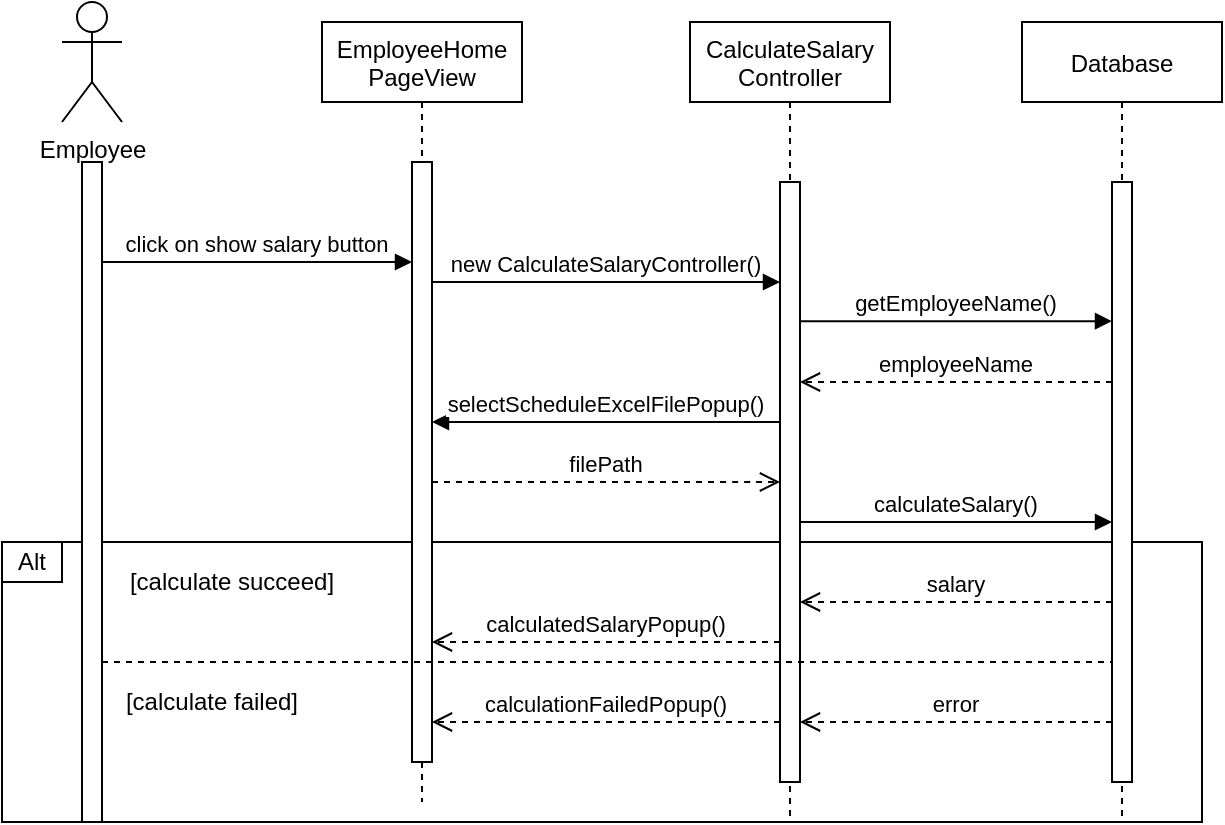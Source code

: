<mxfile version="14.1.8" type="github">
  <diagram id="Pw_FQFGpAdDdGR9PmW3k" name="Page-1">
    <mxGraphModel dx="723" dy="376" grid="1" gridSize="10" guides="1" tooltips="1" connect="1" arrows="1" fold="1" page="1" pageScale="1" pageWidth="827" pageHeight="1169" math="0" shadow="0">
      <root>
        <mxCell id="0" />
        <mxCell id="1" parent="0" />
        <mxCell id="ApNMNNl2spRxYkzGzLZT-29" value="" style="rounded=0;whiteSpace=wrap;html=1;" vertex="1" parent="1">
          <mxGeometry x="20" y="340" width="600" height="140" as="geometry" />
        </mxCell>
        <mxCell id="ApNMNNl2spRxYkzGzLZT-1" value="EmployeeHome&#xa;PageView" style="shape=umlLifeline;perimeter=lifelinePerimeter;container=1;collapsible=0;recursiveResize=0;rounded=0;shadow=0;strokeWidth=1;" vertex="1" parent="1">
          <mxGeometry x="180" y="80" width="100" height="390" as="geometry" />
        </mxCell>
        <mxCell id="ApNMNNl2spRxYkzGzLZT-2" value="" style="points=[];perimeter=orthogonalPerimeter;rounded=0;shadow=0;strokeWidth=1;" vertex="1" parent="ApNMNNl2spRxYkzGzLZT-1">
          <mxGeometry x="45" y="70" width="10" height="300" as="geometry" />
        </mxCell>
        <mxCell id="ApNMNNl2spRxYkzGzLZT-3" value="CalculateSalary&#xa;Controller" style="shape=umlLifeline;perimeter=lifelinePerimeter;container=1;collapsible=0;recursiveResize=0;rounded=0;shadow=0;strokeWidth=1;" vertex="1" parent="1">
          <mxGeometry x="364" y="80" width="100" height="400" as="geometry" />
        </mxCell>
        <mxCell id="ApNMNNl2spRxYkzGzLZT-4" value="" style="points=[];perimeter=orthogonalPerimeter;rounded=0;shadow=0;strokeWidth=1;" vertex="1" parent="ApNMNNl2spRxYkzGzLZT-3">
          <mxGeometry x="45" y="80" width="10" height="300" as="geometry" />
        </mxCell>
        <mxCell id="ApNMNNl2spRxYkzGzLZT-5" value="Employee" style="shape=umlActor;verticalLabelPosition=bottom;verticalAlign=top;html=1;outlineConnect=0;" vertex="1" parent="1">
          <mxGeometry x="50" y="70" width="30" height="60" as="geometry" />
        </mxCell>
        <mxCell id="ApNMNNl2spRxYkzGzLZT-6" value="Database" style="shape=umlLifeline;perimeter=lifelinePerimeter;container=1;collapsible=0;recursiveResize=0;rounded=0;shadow=0;strokeWidth=1;" vertex="1" parent="1">
          <mxGeometry x="530" y="80" width="100" height="400" as="geometry" />
        </mxCell>
        <mxCell id="ApNMNNl2spRxYkzGzLZT-7" value="" style="points=[];perimeter=orthogonalPerimeter;rounded=0;shadow=0;strokeWidth=1;" vertex="1" parent="ApNMNNl2spRxYkzGzLZT-6">
          <mxGeometry x="45" y="80" width="10" height="300" as="geometry" />
        </mxCell>
        <mxCell id="ApNMNNl2spRxYkzGzLZT-8" value="" style="points=[];perimeter=orthogonalPerimeter;rounded=0;shadow=0;strokeWidth=1;" vertex="1" parent="1">
          <mxGeometry x="60" y="150" width="10" height="330" as="geometry" />
        </mxCell>
        <mxCell id="ApNMNNl2spRxYkzGzLZT-10" value="click on show salary button" style="verticalAlign=bottom;endArrow=block;shadow=0;strokeWidth=1;" edge="1" parent="1" source="ApNMNNl2spRxYkzGzLZT-8" target="ApNMNNl2spRxYkzGzLZT-2">
          <mxGeometry relative="1" as="geometry">
            <mxPoint x="140" y="470" as="sourcePoint" />
            <mxPoint x="265" y="400" as="targetPoint" />
            <Array as="points">
              <mxPoint x="100" y="200" />
            </Array>
          </mxGeometry>
        </mxCell>
        <mxCell id="ApNMNNl2spRxYkzGzLZT-12" value="new CalculateSalaryController()" style="verticalAlign=bottom;endArrow=block;shadow=0;strokeWidth=1;" edge="1" parent="1" source="ApNMNNl2spRxYkzGzLZT-2" target="ApNMNNl2spRxYkzGzLZT-4">
          <mxGeometry relative="1" as="geometry">
            <mxPoint x="240" y="210" as="sourcePoint" />
            <mxPoint x="395" y="210" as="targetPoint" />
            <Array as="points">
              <mxPoint x="270" y="210" />
            </Array>
          </mxGeometry>
        </mxCell>
        <mxCell id="ApNMNNl2spRxYkzGzLZT-13" value="getEmployeeName()" style="verticalAlign=bottom;endArrow=block;shadow=0;strokeWidth=1;" edge="1" parent="1" source="ApNMNNl2spRxYkzGzLZT-4" target="ApNMNNl2spRxYkzGzLZT-7">
          <mxGeometry relative="1" as="geometry">
            <mxPoint x="400" y="229.58" as="sourcePoint" />
            <mxPoint x="574" y="229.58" as="targetPoint" />
            <Array as="points">
              <mxPoint x="435" y="229.58" />
            </Array>
          </mxGeometry>
        </mxCell>
        <mxCell id="ApNMNNl2spRxYkzGzLZT-14" value="employeeName" style="verticalAlign=bottom;endArrow=open;dashed=1;endSize=8;shadow=0;strokeWidth=1;" edge="1" parent="1" source="ApNMNNl2spRxYkzGzLZT-7" target="ApNMNNl2spRxYkzGzLZT-4">
          <mxGeometry relative="1" as="geometry">
            <mxPoint x="490" y="310" as="targetPoint" />
            <mxPoint x="580" y="330" as="sourcePoint" />
            <Array as="points">
              <mxPoint x="530" y="260" />
            </Array>
          </mxGeometry>
        </mxCell>
        <mxCell id="ApNMNNl2spRxYkzGzLZT-20" value="selectScheduleExcelFilePopup()" style="verticalAlign=bottom;endArrow=block;shadow=0;strokeWidth=1;" edge="1" parent="1" source="ApNMNNl2spRxYkzGzLZT-4" target="ApNMNNl2spRxYkzGzLZT-2">
          <mxGeometry relative="1" as="geometry">
            <mxPoint x="240" y="270" as="sourcePoint" />
            <mxPoint x="414" y="270" as="targetPoint" />
            <Array as="points">
              <mxPoint x="275" y="280" />
            </Array>
          </mxGeometry>
        </mxCell>
        <mxCell id="ApNMNNl2spRxYkzGzLZT-21" value="filePath" style="verticalAlign=bottom;endArrow=open;dashed=1;endSize=8;shadow=0;strokeWidth=1;" edge="1" parent="1" source="ApNMNNl2spRxYkzGzLZT-2" target="ApNMNNl2spRxYkzGzLZT-4">
          <mxGeometry relative="1" as="geometry">
            <mxPoint x="414" y="320" as="targetPoint" />
            <mxPoint x="575" y="260" as="sourcePoint" />
            <Array as="points">
              <mxPoint x="390" y="310" />
            </Array>
          </mxGeometry>
        </mxCell>
        <mxCell id="ApNMNNl2spRxYkzGzLZT-22" value="calculateSalary()" style="verticalAlign=bottom;endArrow=block;shadow=0;strokeWidth=1;" edge="1" parent="1">
          <mxGeometry relative="1" as="geometry">
            <mxPoint x="419" y="330.0" as="sourcePoint" />
            <mxPoint x="575" y="330.0" as="targetPoint" />
            <Array as="points">
              <mxPoint x="435" y="330" />
            </Array>
          </mxGeometry>
        </mxCell>
        <mxCell id="ApNMNNl2spRxYkzGzLZT-23" value="salary" style="verticalAlign=bottom;endArrow=open;dashed=1;endSize=8;shadow=0;strokeWidth=1;" edge="1" parent="1" source="ApNMNNl2spRxYkzGzLZT-7" target="ApNMNNl2spRxYkzGzLZT-4">
          <mxGeometry relative="1" as="geometry">
            <mxPoint x="419" y="350" as="targetPoint" />
            <mxPoint x="575" y="350" as="sourcePoint" />
            <Array as="points">
              <mxPoint x="530" y="370" />
            </Array>
          </mxGeometry>
        </mxCell>
        <mxCell id="ApNMNNl2spRxYkzGzLZT-24" value="calculatedSalaryPopup()" style="verticalAlign=bottom;endArrow=open;dashed=1;endSize=8;shadow=0;strokeWidth=1;" edge="1" parent="1" source="ApNMNNl2spRxYkzGzLZT-4" target="ApNMNNl2spRxYkzGzLZT-2">
          <mxGeometry relative="1" as="geometry">
            <mxPoint x="250" y="350" as="targetPoint" />
            <mxPoint x="406" y="350" as="sourcePoint" />
            <Array as="points">
              <mxPoint x="361" y="390" />
            </Array>
          </mxGeometry>
        </mxCell>
        <mxCell id="ApNMNNl2spRxYkzGzLZT-26" value="" style="endArrow=none;dashed=1;html=1;" edge="1" parent="1" source="ApNMNNl2spRxYkzGzLZT-8" target="ApNMNNl2spRxYkzGzLZT-7">
          <mxGeometry width="50" height="50" relative="1" as="geometry">
            <mxPoint x="380" y="440" as="sourcePoint" />
            <mxPoint x="430" y="390" as="targetPoint" />
            <Array as="points">
              <mxPoint x="380" y="400" />
            </Array>
          </mxGeometry>
        </mxCell>
        <mxCell id="ApNMNNl2spRxYkzGzLZT-27" value="error" style="verticalAlign=bottom;endArrow=open;dashed=1;endSize=8;shadow=0;strokeWidth=1;" edge="1" parent="1" source="ApNMNNl2spRxYkzGzLZT-7" target="ApNMNNl2spRxYkzGzLZT-4">
          <mxGeometry relative="1" as="geometry">
            <mxPoint x="414" y="430" as="targetPoint" />
            <mxPoint x="570" y="430" as="sourcePoint" />
            <Array as="points">
              <mxPoint x="525" y="430" />
            </Array>
          </mxGeometry>
        </mxCell>
        <mxCell id="ApNMNNl2spRxYkzGzLZT-28" value="calculationFailedPopup()" style="verticalAlign=bottom;endArrow=open;dashed=1;endSize=8;shadow=0;strokeWidth=1;" edge="1" parent="1" source="ApNMNNl2spRxYkzGzLZT-4" target="ApNMNNl2spRxYkzGzLZT-2">
          <mxGeometry relative="1" as="geometry">
            <mxPoint x="240" y="430" as="targetPoint" />
            <mxPoint x="414" y="430" as="sourcePoint" />
            <Array as="points">
              <mxPoint x="366" y="430" />
            </Array>
          </mxGeometry>
        </mxCell>
        <mxCell id="ApNMNNl2spRxYkzGzLZT-30" value="Alt" style="rounded=0;whiteSpace=wrap;html=1;" vertex="1" parent="1">
          <mxGeometry x="20" y="340" width="30" height="20" as="geometry" />
        </mxCell>
        <mxCell id="ApNMNNl2spRxYkzGzLZT-31" value="[calculate succeed]" style="text;html=1;strokeColor=none;fillColor=none;align=center;verticalAlign=middle;whiteSpace=wrap;rounded=0;" vertex="1" parent="1">
          <mxGeometry x="80" y="350" width="110" height="20" as="geometry" />
        </mxCell>
        <mxCell id="ApNMNNl2spRxYkzGzLZT-32" value="[calculate failed]" style="text;html=1;strokeColor=none;fillColor=none;align=center;verticalAlign=middle;whiteSpace=wrap;rounded=0;" vertex="1" parent="1">
          <mxGeometry x="70" y="410" width="110" height="20" as="geometry" />
        </mxCell>
      </root>
    </mxGraphModel>
  </diagram>
</mxfile>
